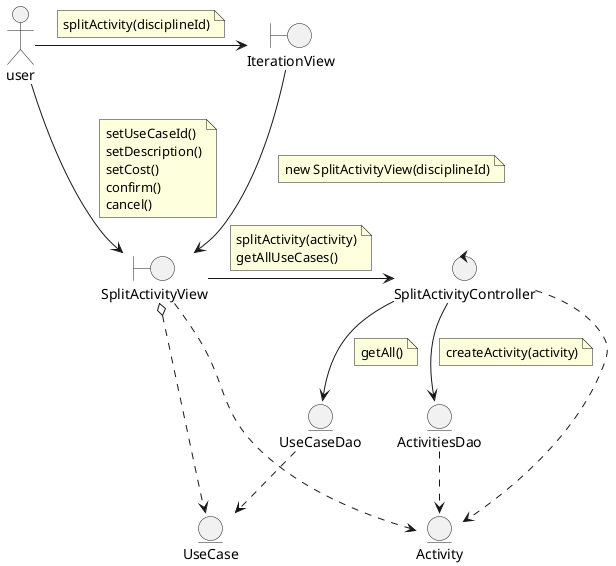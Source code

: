@startuml

actor user

boundary IterationView
boundary SplitActivityView

control SplitActivityController

entity Activity
entity UseCase
entity ActivitiesDao
entity UseCaseDao

user -right-> IterationView
    note on link
        splitActivity(disciplineId)
    end note
user --> SplitActivityView
    note on link
        setUseCaseId()
        setDescription()
        setCost()
        confirm()
        cancel()
    end note
IterationView -down-> SplitActivityView
    note on link
        new SplitActivityView(disciplineId)
    end note
SplitActivityView -right-> SplitActivityController
    note on link
        splitActivity(activity)
        getAllUseCases()
    end note
SplitActivityController -down-> ActivitiesDao
    note on link
        createActivity(activity)
    end note
SplitActivityController -down-> UseCaseDao
    note on link
        getAll()
    end note

SplitActivityView ..> Activity
SplitActivityView o..> UseCase
SplitActivityController ..> Activity

UseCaseDao ..> UseCase
ActivitiesDao ..> Activity

@enduml
